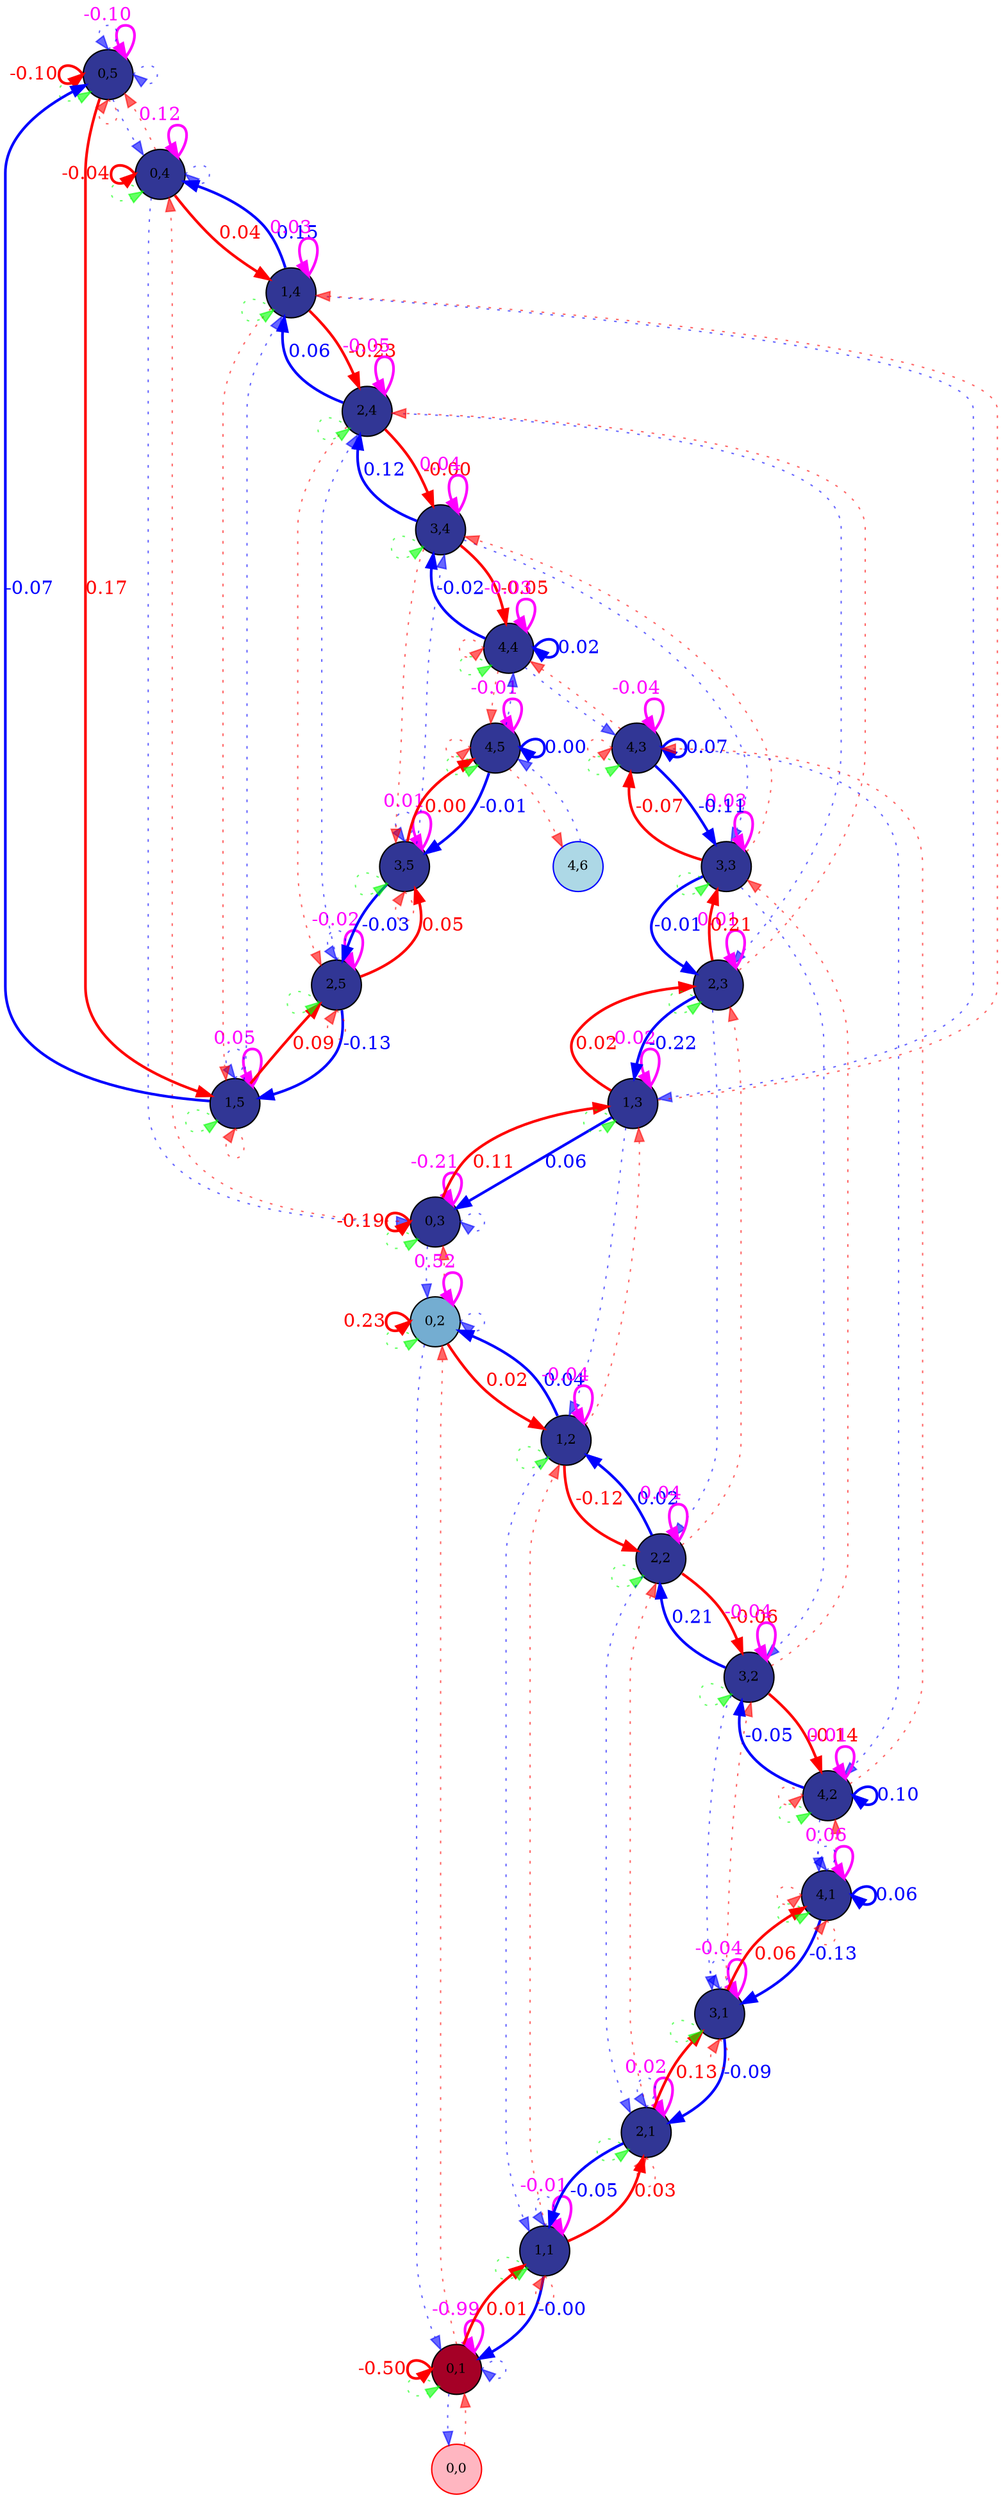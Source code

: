 digraph {
	splines=true
	"0,5" [label="0,5" color=black colorscheme=rdylbu10 fillcolor=10 fontsize=10 pos="0,5!" shape=circle style=filled]
	"0,4" [label="0,4" color=black colorscheme=rdylbu10 fillcolor=10 fontsize=10 pos="0,4!" shape=circle style=filled]
	"0,3" [label="0,3" color=black colorscheme=rdylbu10 fillcolor=10 fontsize=10 pos="0,3!" shape=circle style=filled]
	"0,2" [label="0,2" color=black colorscheme=rdylbu10 fillcolor=8 fontsize=10 pos="0,2!" shape=circle style=filled]
	"0,1" [label="0,1" color=black colorscheme=rdylbu10 fillcolor=1 fontsize=10 pos="0,1!" shape=circle style=filled]
	"0,0" [label="0,0" color=red fillcolor=lightpink fontsize=10 pos="0,0!" shape=circle style=filled]
	"1,5" [label="1,5" color=black colorscheme=rdylbu10 fillcolor=10 fontsize=10 pos="1,5!" shape=circle style=filled]
	"1,4" [label="1,4" color=black colorscheme=rdylbu10 fillcolor=10 fontsize=10 pos="1,4!" shape=circle style=filled]
	"1,3" [label="1,3" color=black colorscheme=rdylbu10 fillcolor=10 fontsize=10 pos="1,3!" shape=circle style=filled]
	"1,2" [label="1,2" color=black colorscheme=rdylbu10 fillcolor=10 fontsize=10 pos="1,2!" shape=circle style=filled]
	"1,1" [label="1,1" color=black colorscheme=rdylbu10 fillcolor=10 fontsize=10 pos="1,1!" shape=circle style=filled]
	"2,5" [label="2,5" color=black colorscheme=rdylbu10 fillcolor=10 fontsize=10 pos="2,5!" shape=circle style=filled]
	"2,4" [label="2,4" color=black colorscheme=rdylbu10 fillcolor=10 fontsize=10 pos="2,4!" shape=circle style=filled]
	"2,3" [label="2,3" color=black colorscheme=rdylbu10 fillcolor=10 fontsize=10 pos="2,3!" shape=circle style=filled]
	"2,2" [label="2,2" color=black colorscheme=rdylbu10 fillcolor=10 fontsize=10 pos="2,2!" shape=circle style=filled]
	"2,1" [label="2,1" color=black colorscheme=rdylbu10 fillcolor=10 fontsize=10 pos="2,1!" shape=circle style=filled]
	"3,5" [label="3,5" color=black colorscheme=rdylbu10 fillcolor=10 fontsize=10 pos="3,5!" shape=circle style=filled]
	"3,4" [label="3,4" color=black colorscheme=rdylbu10 fillcolor=10 fontsize=10 pos="3,4!" shape=circle style=filled]
	"3,3" [label="3,3" color=black colorscheme=rdylbu10 fillcolor=10 fontsize=10 pos="3,3!" shape=circle style=filled]
	"3,2" [label="3,2" color=black colorscheme=rdylbu10 fillcolor=10 fontsize=10 pos="3,2!" shape=circle style=filled]
	"3,1" [label="3,1" color=black colorscheme=rdylbu10 fillcolor=10 fontsize=10 pos="3,1!" shape=circle style=filled]
	"4,6" [label="4,6" color=blue fillcolor=lightblue fontsize=10 pos="4,6!" shape=circle style=filled]
	"4,5" [label="4,5" color=black colorscheme=rdylbu10 fillcolor=10 fontsize=10 pos="4,5!" shape=circle style=filled]
	"4,4" [label="4,4" color=black colorscheme=rdylbu10 fillcolor=10 fontsize=10 pos="4,4!" shape=circle style=filled]
	"4,3" [label="4,3" color=black colorscheme=rdylbu10 fillcolor=10 fontsize=10 pos="4,3!" shape=circle style=filled]
	"4,2" [label="4,2" color=black colorscheme=rdylbu10 fillcolor=10 fontsize=10 pos="4,2!" shape=circle style=filled]
	"4,1" [label="4,1" color=black colorscheme=rdylbu10 fillcolor=10 fontsize=10 pos="4,1!" shape=circle style=filled]
	"0,5" -> "0,5" [label=-0.10 color="#ff00ff" fontcolor="#ff00ff" headport=ne penwidth=2 style=solid tailport=ne]
	"0,5" -> "0,5" [label="" color="#00ff0099" fontcolor="#00ff0099" headport=sw style=dotted tailport=sw]
	"0,5" -> "0,4" [label="" color="#0000ff99" fontcolor="#0000ff99" style=dotted]
	"0,5" -> "1,5" [label=0.17 color="#ff0000" fontcolor="#ff0000" penwidth=2 style=solid]
	"0,5" -> "0,5" [label="" color="#ff000099" fontcolor="#ff000099" headport=s style=dotted tailport=s]
	"0,5" -> "0,5" [label="" color="#0000ff99" fontcolor="#0000ff99" headport=n style=dotted tailport=n]
	"0,5" -> "0,5" [label="" color="#0000ff99" fontcolor="#0000ff99" headport=e style=dotted tailport=e]
	"0,5" -> "0,5" [label=-0.10 color="#ff0000" fontcolor="#ff0000" headport=w penwidth=2 style=solid tailport=w]
	"0,4" -> "0,5" [label="" color="#ff000099" fontcolor="#ff000099" style=dotted]
	"0,4" -> "0,4" [label=0.12 color="#ff00ff" fontcolor="#ff00ff" headport=ne penwidth=2 style=solid tailport=ne]
	"0,4" -> "0,4" [label="" color="#00ff0099" fontcolor="#00ff0099" headport=sw style=dotted tailport=sw]
	"0,4" -> "0,3" [label="" color="#0000ff99" fontcolor="#0000ff99" style=dotted]
	"0,4" -> "1,4" [label=0.04 color="#ff0000" fontcolor="#ff0000" penwidth=2 style=solid]
	"0,4" -> "0,4" [label="" color="#0000ff99" fontcolor="#0000ff99" headport=e style=dotted tailport=e]
	"0,4" -> "0,4" [label=-0.04 color="#ff0000" fontcolor="#ff0000" headport=w penwidth=2 style=solid tailport=w]
	"0,3" -> "0,4" [label="" color="#ff000099" fontcolor="#ff000099" style=dotted]
	"0,3" -> "0,3" [label=-0.21 color="#ff00ff" fontcolor="#ff00ff" headport=ne penwidth=2 style=solid tailport=ne]
	"0,3" -> "0,3" [label="" color="#00ff0099" fontcolor="#00ff0099" headport=sw style=dotted tailport=sw]
	"0,3" -> "0,2" [label="" color="#0000ff99" fontcolor="#0000ff99" style=dotted]
	"0,3" -> "1,3" [label=0.11 color="#ff0000" fontcolor="#ff0000" penwidth=2 style=solid]
	"0,3" -> "0,3" [label="" color="#0000ff99" fontcolor="#0000ff99" headport=e style=dotted tailport=e]
	"0,3" -> "0,3" [label=-0.19 color="#ff0000" fontcolor="#ff0000" headport=w penwidth=2 style=solid tailport=w]
	"0,2" -> "0,3" [label="" color="#ff000099" fontcolor="#ff000099" style=dotted]
	"0,2" -> "0,2" [label=0.52 color="#ff00ff" fontcolor="#ff00ff" headport=ne penwidth=2 style=solid tailport=ne]
	"0,2" -> "0,2" [label="" color="#00ff0099" fontcolor="#00ff0099" headport=sw style=dotted tailport=sw]
	"0,2" -> "0,1" [label="" color="#0000ff99" fontcolor="#0000ff99" style=dotted]
	"0,2" -> "1,2" [label=0.02 color="#ff0000" fontcolor="#ff0000" penwidth=2 style=solid]
	"0,2" -> "0,2" [label="" color="#0000ff99" fontcolor="#0000ff99" headport=e style=dotted tailport=e]
	"0,2" -> "0,2" [label=0.23 color="#ff0000" fontcolor="#ff0000" headport=w penwidth=2 style=solid tailport=w]
	"0,1" -> "0,2" [label="" color="#ff000099" fontcolor="#ff000099" style=dotted]
	"0,1" -> "0,1" [label=-0.99 color="#ff00ff" fontcolor="#ff00ff" headport=ne penwidth=2 style=solid tailport=ne]
	"0,1" -> "0,1" [label="" color="#00ff0099" fontcolor="#00ff0099" headport=sw style=dotted tailport=sw]
	"0,1" -> "0,0" [label="" color="#0000ff99" fontcolor="#0000ff99" style=dotted]
	"0,1" -> "1,1" [label=0.01 color="#ff0000" fontcolor="#ff0000" penwidth=2 style=solid]
	"0,1" -> "0,1" [label="" color="#0000ff99" fontcolor="#0000ff99" headport=e style=dotted tailport=e]
	"0,1" -> "0,1" [label=-0.50 color="#ff0000" fontcolor="#ff0000" headport=w penwidth=2 style=solid tailport=w]
	"0,0" -> "0,1" [label="" color="#ff000099" fontcolor="#ff000099" style=dotted]
	"1,5" -> "0,5" [label=-0.07 color="#0000ff" fontcolor="#0000ff" penwidth=2 style=solid]
	"1,5" -> "1,5" [label=0.05 color="#ff00ff" fontcolor="#ff00ff" headport=ne penwidth=2 style=solid tailport=ne]
	"1,5" -> "1,5" [label="" color="#00ff0099" fontcolor="#00ff0099" headport=sw style=dotted tailport=sw]
	"1,5" -> "1,4" [label="" color="#0000ff99" fontcolor="#0000ff99" style=dotted]
	"1,5" -> "2,5" [label=0.09 color="#ff0000" fontcolor="#ff0000" penwidth=2 style=solid]
	"1,5" -> "1,5" [label="" color="#ff000099" fontcolor="#ff000099" headport=s style=dotted tailport=s]
	"1,5" -> "1,5" [label="" color="#0000ff99" fontcolor="#0000ff99" headport=n style=dotted tailport=n]
	"1,4" -> "0,4" [label=0.15 color="#0000ff" fontcolor="#0000ff" penwidth=2 style=solid]
	"1,4" -> "1,5" [label="" color="#ff000099" fontcolor="#ff000099" style=dotted]
	"1,4" -> "1,4" [label=0.03 color="#ff00ff" fontcolor="#ff00ff" headport=ne penwidth=2 style=solid tailport=ne]
	"1,4" -> "1,4" [label="" color="#00ff0099" fontcolor="#00ff0099" headport=sw style=dotted tailport=sw]
	"1,4" -> "1,3" [label="" color="#0000ff99" fontcolor="#0000ff99" style=dotted]
	"1,4" -> "2,4" [label=-0.23 color="#ff0000" fontcolor="#ff0000" penwidth=2 style=solid]
	"1,3" -> "0,3" [label=0.06 color="#0000ff" fontcolor="#0000ff" penwidth=2 style=solid]
	"1,3" -> "1,4" [label="" color="#ff000099" fontcolor="#ff000099" style=dotted]
	"1,3" -> "1,3" [label=-0.02 color="#ff00ff" fontcolor="#ff00ff" headport=ne penwidth=2 style=solid tailport=ne]
	"1,3" -> "1,3" [label="" color="#00ff0099" fontcolor="#00ff0099" headport=sw style=dotted tailport=sw]
	"1,3" -> "1,2" [label="" color="#0000ff99" fontcolor="#0000ff99" style=dotted]
	"1,3" -> "2,3" [label=0.02 color="#ff0000" fontcolor="#ff0000" penwidth=2 style=solid]
	"1,2" -> "0,2" [label=0.04 color="#0000ff" fontcolor="#0000ff" penwidth=2 style=solid]
	"1,2" -> "1,3" [label="" color="#ff000099" fontcolor="#ff000099" style=dotted]
	"1,2" -> "1,2" [label=-0.04 color="#ff00ff" fontcolor="#ff00ff" headport=ne penwidth=2 style=solid tailport=ne]
	"1,2" -> "1,2" [label="" color="#00ff0099" fontcolor="#00ff0099" headport=sw style=dotted tailport=sw]
	"1,2" -> "1,1" [label="" color="#0000ff99" fontcolor="#0000ff99" style=dotted]
	"1,2" -> "2,2" [label=-0.12 color="#ff0000" fontcolor="#ff0000" penwidth=2 style=solid]
	"1,1" -> "0,1" [label=-0.00 color="#0000ff" fontcolor="#0000ff" penwidth=2 style=solid]
	"1,1" -> "1,2" [label="" color="#ff000099" fontcolor="#ff000099" style=dotted]
	"1,1" -> "1,1" [label=-0.01 color="#ff00ff" fontcolor="#ff00ff" headport=ne penwidth=2 style=solid tailport=ne]
	"1,1" -> "1,1" [label="" color="#00ff0099" fontcolor="#00ff0099" headport=sw style=dotted tailport=sw]
	"1,1" -> "2,1" [label=0.03 color="#ff0000" fontcolor="#ff0000" penwidth=2 style=solid]
	"1,1" -> "1,1" [label="" color="#0000ff99" fontcolor="#0000ff99" headport=n style=dotted tailport=n]
	"1,1" -> "1,1" [label="" color="#ff000099" fontcolor="#ff000099" headport=s style=dotted tailport=s]
	"2,5" -> "1,5" [label=-0.13 color="#0000ff" fontcolor="#0000ff" penwidth=2 style=solid]
	"2,5" -> "2,5" [label=-0.02 color="#ff00ff" fontcolor="#ff00ff" headport=ne penwidth=2 style=solid tailport=ne]
	"2,5" -> "2,5" [label="" color="#00ff0099" fontcolor="#00ff0099" headport=sw style=dotted tailport=sw]
	"2,5" -> "2,4" [label="" color="#0000ff99" fontcolor="#0000ff99" style=dotted]
	"2,5" -> "3,5" [label=0.05 color="#ff0000" fontcolor="#ff0000" penwidth=2 style=solid]
	"2,5" -> "2,5" [label="" color="#ff000099" fontcolor="#ff000099" headport=s style=dotted tailport=s]
	"2,5" -> "2,5" [label="" color="#0000ff99" fontcolor="#0000ff99" headport=n style=dotted tailport=n]
	"2,4" -> "1,4" [label=0.06 color="#0000ff" fontcolor="#0000ff" penwidth=2 style=solid]
	"2,4" -> "2,5" [label="" color="#ff000099" fontcolor="#ff000099" style=dotted]
	"2,4" -> "2,4" [label=-0.05 color="#ff00ff" fontcolor="#ff00ff" headport=ne penwidth=2 style=solid tailport=ne]
	"2,4" -> "2,4" [label="" color="#00ff0099" fontcolor="#00ff0099" headport=sw style=dotted tailport=sw]
	"2,4" -> "2,3" [label="" color="#0000ff99" fontcolor="#0000ff99" style=dotted]
	"2,4" -> "3,4" [label=-0.00 color="#ff0000" fontcolor="#ff0000" penwidth=2 style=solid]
	"2,3" -> "1,3" [label=-0.22 color="#0000ff" fontcolor="#0000ff" penwidth=2 style=solid]
	"2,3" -> "2,4" [label="" color="#ff000099" fontcolor="#ff000099" style=dotted]
	"2,3" -> "2,3" [label=0.01 color="#ff00ff" fontcolor="#ff00ff" headport=ne penwidth=2 style=solid tailport=ne]
	"2,3" -> "2,3" [label="" color="#00ff0099" fontcolor="#00ff0099" headport=sw style=dotted tailport=sw]
	"2,3" -> "2,2" [label="" color="#0000ff99" fontcolor="#0000ff99" style=dotted]
	"2,3" -> "3,3" [label=0.21 color="#ff0000" fontcolor="#ff0000" penwidth=2 style=solid]
	"2,2" -> "1,2" [label=0.02 color="#0000ff" fontcolor="#0000ff" penwidth=2 style=solid]
	"2,2" -> "2,3" [label="" color="#ff000099" fontcolor="#ff000099" style=dotted]
	"2,2" -> "2,2" [label=0.04 color="#ff00ff" fontcolor="#ff00ff" headport=ne penwidth=2 style=solid tailport=ne]
	"2,2" -> "2,2" [label="" color="#00ff0099" fontcolor="#00ff0099" headport=sw style=dotted tailport=sw]
	"2,2" -> "2,1" [label="" color="#0000ff99" fontcolor="#0000ff99" style=dotted]
	"2,2" -> "3,2" [label=-0.06 color="#ff0000" fontcolor="#ff0000" penwidth=2 style=solid]
	"2,1" -> "1,1" [label=-0.05 color="#0000ff" fontcolor="#0000ff" penwidth=2 style=solid]
	"2,1" -> "2,2" [label="" color="#ff000099" fontcolor="#ff000099" style=dotted]
	"2,1" -> "2,1" [label=0.02 color="#ff00ff" fontcolor="#ff00ff" headport=ne penwidth=2 style=solid tailport=ne]
	"2,1" -> "2,1" [label="" color="#00ff0099" fontcolor="#00ff0099" headport=sw style=dotted tailport=sw]
	"2,1" -> "3,1" [label=0.13 color="#ff0000" fontcolor="#ff0000" penwidth=2 style=solid]
	"2,1" -> "2,1" [label="" color="#0000ff99" fontcolor="#0000ff99" headport=n style=dotted tailport=n]
	"2,1" -> "2,1" [label="" color="#ff000099" fontcolor="#ff000099" headport=s style=dotted tailport=s]
	"3,5" -> "2,5" [label=-0.03 color="#0000ff" fontcolor="#0000ff" penwidth=2 style=solid]
	"3,5" -> "3,5" [label=0.01 color="#ff00ff" fontcolor="#ff00ff" headport=ne penwidth=2 style=solid tailport=ne]
	"3,5" -> "3,5" [label="" color="#00ff0099" fontcolor="#00ff0099" headport=sw style=dotted tailport=sw]
	"3,5" -> "3,4" [label="" color="#0000ff99" fontcolor="#0000ff99" style=dotted]
	"3,5" -> "4,5" [label=0.00 color="#ff0000" fontcolor="#ff0000" penwidth=2 style=solid]
	"3,5" -> "3,5" [label="" color="#ff000099" fontcolor="#ff000099" headport=s style=dotted tailport=s]
	"3,5" -> "3,5" [label="" color="#0000ff99" fontcolor="#0000ff99" headport=n style=dotted tailport=n]
	"3,4" -> "2,4" [label=0.12 color="#0000ff" fontcolor="#0000ff" penwidth=2 style=solid]
	"3,4" -> "3,5" [label="" color="#ff000099" fontcolor="#ff000099" style=dotted]
	"3,4" -> "3,4" [label=0.04 color="#ff00ff" fontcolor="#ff00ff" headport=ne penwidth=2 style=solid tailport=ne]
	"3,4" -> "3,4" [label="" color="#00ff0099" fontcolor="#00ff0099" headport=sw style=dotted tailport=sw]
	"3,4" -> "3,3" [label="" color="#0000ff99" fontcolor="#0000ff99" style=dotted]
	"3,4" -> "4,4" [label=-0.05 color="#ff0000" fontcolor="#ff0000" penwidth=2 style=solid]
	"3,3" -> "2,3" [label=-0.01 color="#0000ff" fontcolor="#0000ff" penwidth=2 style=solid]
	"3,3" -> "3,4" [label="" color="#ff000099" fontcolor="#ff000099" style=dotted]
	"3,3" -> "3,3" [label=0.03 color="#ff00ff" fontcolor="#ff00ff" headport=ne penwidth=2 style=solid tailport=ne]
	"3,3" -> "3,3" [label="" color="#00ff0099" fontcolor="#00ff0099" headport=sw style=dotted tailport=sw]
	"3,3" -> "3,2" [label="" color="#0000ff99" fontcolor="#0000ff99" style=dotted]
	"3,3" -> "4,3" [label=-0.07 color="#ff0000" fontcolor="#ff0000" penwidth=2 style=solid]
	"3,2" -> "2,2" [label=0.21 color="#0000ff" fontcolor="#0000ff" penwidth=2 style=solid]
	"3,2" -> "3,3" [label="" color="#ff000099" fontcolor="#ff000099" style=dotted]
	"3,2" -> "3,2" [label=-0.04 color="#ff00ff" fontcolor="#ff00ff" headport=ne penwidth=2 style=solid tailport=ne]
	"3,2" -> "3,2" [label="" color="#00ff0099" fontcolor="#00ff0099" headport=sw style=dotted tailport=sw]
	"3,2" -> "3,1" [label="" color="#0000ff99" fontcolor="#0000ff99" style=dotted]
	"3,2" -> "4,2" [label=-0.14 color="#ff0000" fontcolor="#ff0000" penwidth=2 style=solid]
	"3,1" -> "2,1" [label=-0.09 color="#0000ff" fontcolor="#0000ff" penwidth=2 style=solid]
	"3,1" -> "3,2" [label="" color="#ff000099" fontcolor="#ff000099" style=dotted]
	"3,1" -> "3,1" [label=-0.04 color="#ff00ff" fontcolor="#ff00ff" headport=ne penwidth=2 style=solid tailport=ne]
	"3,1" -> "3,1" [label="" color="#00ff0099" fontcolor="#00ff0099" headport=sw style=dotted tailport=sw]
	"3,1" -> "4,1" [label=0.06 color="#ff0000" fontcolor="#ff0000" penwidth=2 style=solid]
	"3,1" -> "3,1" [label="" color="#0000ff99" fontcolor="#0000ff99" headport=n style=dotted tailport=n]
	"3,1" -> "3,1" [label="" color="#ff000099" fontcolor="#ff000099" headport=s style=dotted tailport=s]
	"4,6" -> "4,5" [label="" color="#0000ff99" fontcolor="#0000ff99" style=dotted]
	"4,5" -> "3,5" [label=-0.01 color="#0000ff" fontcolor="#0000ff" penwidth=2 style=solid]
	"4,5" -> "4,6" [label="" color="#ff000099" fontcolor="#ff000099" style=dotted]
	"4,5" -> "4,5" [label=-0.01 color="#ff00ff" fontcolor="#ff00ff" headport=ne penwidth=2 style=solid tailport=ne]
	"4,5" -> "4,5" [label="" color="#00ff0099" fontcolor="#00ff0099" headport=sw style=dotted tailport=sw]
	"4,5" -> "4,4" [label="" color="#0000ff99" fontcolor="#0000ff99" style=dotted]
	"4,5" -> "4,5" [label="" color="#ff000099" fontcolor="#ff000099" headport=w style=dotted tailport=w]
	"4,5" -> "4,5" [label=0.00 color="#0000ff" fontcolor="#0000ff" headport=e penwidth=2 style=solid tailport=e]
	"4,4" -> "3,4" [label=-0.02 color="#0000ff" fontcolor="#0000ff" penwidth=2 style=solid]
	"4,4" -> "4,5" [label="" color="#ff000099" fontcolor="#ff000099" style=dotted]
	"4,4" -> "4,4" [label=-0.03 color="#ff00ff" fontcolor="#ff00ff" headport=ne penwidth=2 style=solid tailport=ne]
	"4,4" -> "4,4" [label="" color="#00ff0099" fontcolor="#00ff0099" headport=sw style=dotted tailport=sw]
	"4,4" -> "4,3" [label="" color="#0000ff99" fontcolor="#0000ff99" style=dotted]
	"4,4" -> "4,4" [label="" color="#ff000099" fontcolor="#ff000099" headport=w style=dotted tailport=w]
	"4,4" -> "4,4" [label=0.02 color="#0000ff" fontcolor="#0000ff" headport=e penwidth=2 style=solid tailport=e]
	"4,3" -> "3,3" [label=-0.11 color="#0000ff" fontcolor="#0000ff" penwidth=2 style=solid]
	"4,3" -> "4,4" [label="" color="#ff000099" fontcolor="#ff000099" style=dotted]
	"4,3" -> "4,3" [label=-0.04 color="#ff00ff" fontcolor="#ff00ff" headport=ne penwidth=2 style=solid tailport=ne]
	"4,3" -> "4,3" [label="" color="#00ff0099" fontcolor="#00ff0099" headport=sw style=dotted tailport=sw]
	"4,3" -> "4,2" [label="" color="#0000ff99" fontcolor="#0000ff99" style=dotted]
	"4,3" -> "4,3" [label="" color="#ff000099" fontcolor="#ff000099" headport=w style=dotted tailport=w]
	"4,3" -> "4,3" [label=0.07 color="#0000ff" fontcolor="#0000ff" headport=e penwidth=2 style=solid tailport=e]
	"4,2" -> "3,2" [label=-0.05 color="#0000ff" fontcolor="#0000ff" penwidth=2 style=solid]
	"4,2" -> "4,3" [label="" color="#ff000099" fontcolor="#ff000099" style=dotted]
	"4,2" -> "4,2" [label=0.01 color="#ff00ff" fontcolor="#ff00ff" headport=ne penwidth=2 style=solid tailport=ne]
	"4,2" -> "4,2" [label="" color="#00ff0099" fontcolor="#00ff0099" headport=sw style=dotted tailport=sw]
	"4,2" -> "4,1" [label="" color="#0000ff99" fontcolor="#0000ff99" style=dotted]
	"4,2" -> "4,2" [label="" color="#ff000099" fontcolor="#ff000099" headport=w style=dotted tailport=w]
	"4,2" -> "4,2" [label=0.10 color="#0000ff" fontcolor="#0000ff" headport=e penwidth=2 style=solid tailport=e]
	"4,1" -> "3,1" [label=-0.13 color="#0000ff" fontcolor="#0000ff" penwidth=2 style=solid]
	"4,1" -> "4,2" [label="" color="#ff000099" fontcolor="#ff000099" style=dotted]
	"4,1" -> "4,1" [label=0.06 color="#ff00ff" fontcolor="#ff00ff" headport=ne penwidth=2 style=solid tailport=ne]
	"4,1" -> "4,1" [label="" color="#00ff0099" fontcolor="#00ff0099" headport=sw style=dotted tailport=sw]
	"4,1" -> "4,1" [label="" color="#0000ff99" fontcolor="#0000ff99" headport=n style=dotted tailport=n]
	"4,1" -> "4,1" [label="" color="#ff000099" fontcolor="#ff000099" headport=s style=dotted tailport=s]
	"4,1" -> "4,1" [label="" color="#ff000099" fontcolor="#ff000099" headport=w style=dotted tailport=w]
	"4,1" -> "4,1" [label=0.06 color="#0000ff" fontcolor="#0000ff" headport=e penwidth=2 style=solid tailport=e]
}
